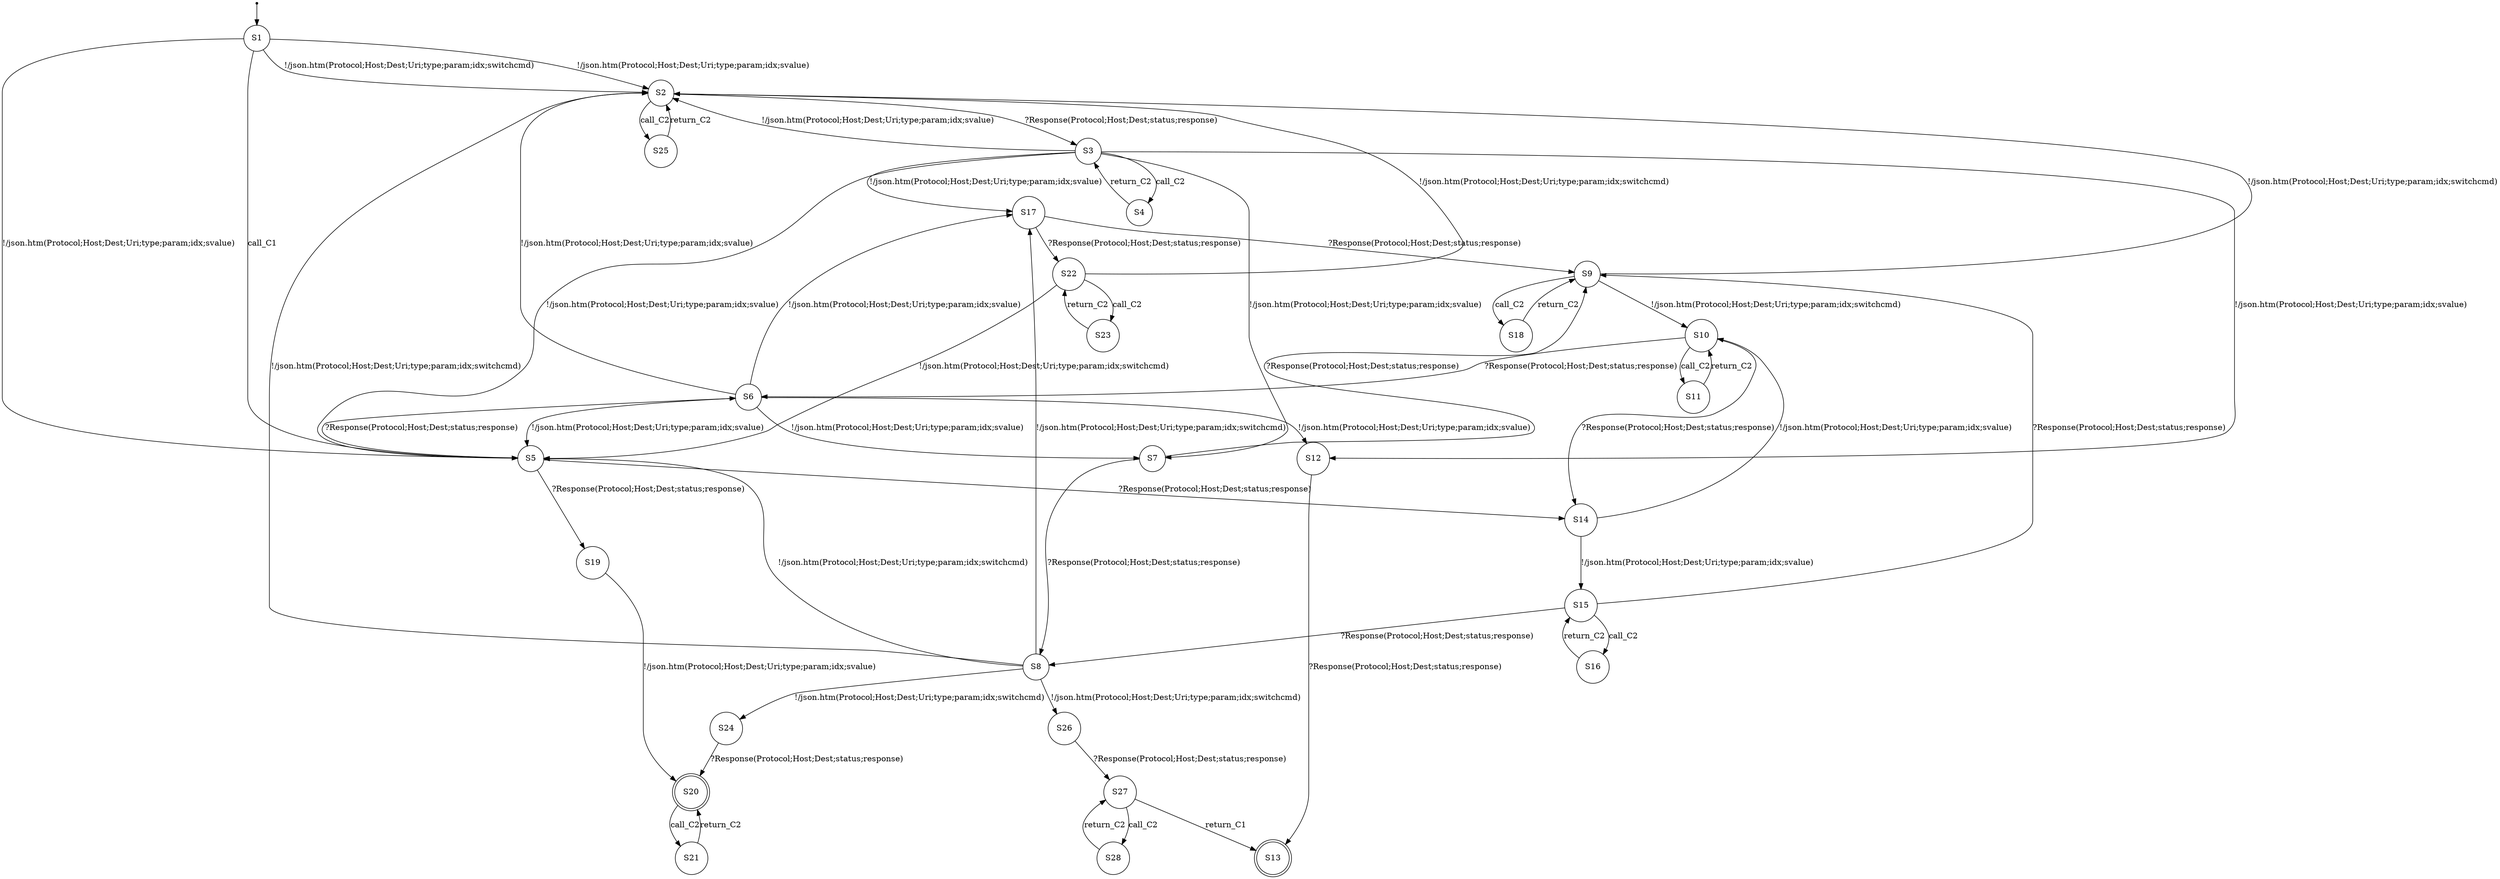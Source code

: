digraph LTS {
S00[shape=point]
S1[label=S1,shape=circle];
S2[label=S2,shape=circle];
S3[label=S3,shape=circle];
S4[label=S4,shape=circle];
S5[label=S5,shape=circle];
S6[label=S6,shape=circle];
S7[label=S7,shape=circle];
S8[label=S8,shape=circle];
S9[label=S9,shape=circle];
S10[label=S10,shape=circle];
S11[label=S11,shape=circle];
S12[label=S12,shape=circle];
S13[label=S13,shape=doublecircle];
S14[label=S14,shape=circle];
S15[label=S15,shape=circle];
S16[label=S16,shape=circle];
S17[label=S17,shape=circle];
S18[label=S18,shape=circle];
S19[label=S19,shape=circle];
S20[label=S20,shape=doublecircle];
S21[label=S21,shape=circle];
S22[label=S22,shape=circle];
S23[label=S23,shape=circle];
S24[label=S24,shape=circle];
S25[label=S25,shape=circle];
S26[label=S26,shape=circle];
S27[label=S27,shape=circle];
S28[label=S28,shape=circle];
S00 -> S1
S1 -> S2[label ="!/json.htm(Protocol;Host;Dest;Uri;type;param;idx;switchcmd)"];
S1 -> S2[label ="!/json.htm(Protocol;Host;Dest;Uri;type;param;idx;svalue)"];
S1 -> S5[label ="!/json.htm(Protocol;Host;Dest;Uri;type;param;idx;svalue)"];
S1 -> S5[label ="call_C1"];
S2 -> S3[label ="?Response(Protocol;Host;Dest;status;response)"];
S2 -> S25[label ="call_C2"];
S3 -> S2[label ="!/json.htm(Protocol;Host;Dest;Uri;type;param;idx;svalue)"];
S3 -> S4[label ="call_C2"];
S3 -> S5[label ="!/json.htm(Protocol;Host;Dest;Uri;type;param;idx;svalue)"];
S3 -> S7[label ="!/json.htm(Protocol;Host;Dest;Uri;type;param;idx;svalue)"];
S3 -> S12[label ="!/json.htm(Protocol;Host;Dest;Uri;type;param;idx;svalue)"];
S3 -> S17[label ="!/json.htm(Protocol;Host;Dest;Uri;type;param;idx;svalue)"];
S4 -> S3[label ="return_C2"];
S5 -> S6[label ="?Response(Protocol;Host;Dest;status;response)"];
S5 -> S14[label ="?Response(Protocol;Host;Dest;status;response)"];
S5 -> S19[label ="?Response(Protocol;Host;Dest;status;response)"];
S6 -> S2[label ="!/json.htm(Protocol;Host;Dest;Uri;type;param;idx;svalue)"];
S6 -> S5[label ="!/json.htm(Protocol;Host;Dest;Uri;type;param;idx;svalue)"];
S6 -> S7[label ="!/json.htm(Protocol;Host;Dest;Uri;type;param;idx;svalue)"];
S6 -> S12[label ="!/json.htm(Protocol;Host;Dest;Uri;type;param;idx;svalue)"];
S6 -> S17[label ="!/json.htm(Protocol;Host;Dest;Uri;type;param;idx;svalue)"];
S7 -> S8[label ="?Response(Protocol;Host;Dest;status;response)"];
S7 -> S9[label ="?Response(Protocol;Host;Dest;status;response)"];
S8 -> S2[label ="!/json.htm(Protocol;Host;Dest;Uri;type;param;idx;switchcmd)"];
S8 -> S5[label ="!/json.htm(Protocol;Host;Dest;Uri;type;param;idx;switchcmd)"];
S8 -> S17[label ="!/json.htm(Protocol;Host;Dest;Uri;type;param;idx;switchcmd)"];
S8 -> S24[label ="!/json.htm(Protocol;Host;Dest;Uri;type;param;idx;switchcmd)"];
S8 -> S26[label ="!/json.htm(Protocol;Host;Dest;Uri;type;param;idx;switchcmd)"];
S9 -> S2[label ="!/json.htm(Protocol;Host;Dest;Uri;type;param;idx;switchcmd)"];
S9 -> S10[label ="!/json.htm(Protocol;Host;Dest;Uri;type;param;idx;switchcmd)"];
S9 -> S18[label ="call_C2"];
S10 -> S6[label ="?Response(Protocol;Host;Dest;status;response)"];
S10 -> S11[label ="call_C2"];
S10 -> S14[label ="?Response(Protocol;Host;Dest;status;response)"];
S11 -> S10[label ="return_C2"];
S12 -> S13[label ="?Response(Protocol;Host;Dest;status;response)"];
S14 -> S10[label ="!/json.htm(Protocol;Host;Dest;Uri;type;param;idx;svalue)"];
S14 -> S15[label ="!/json.htm(Protocol;Host;Dest;Uri;type;param;idx;svalue)"];
S15 -> S8[label ="?Response(Protocol;Host;Dest;status;response)"];
S15 -> S9[label ="?Response(Protocol;Host;Dest;status;response)"];
S15 -> S16[label ="call_C2"];
S16 -> S15[label ="return_C2"];
S17 -> S9[label ="?Response(Protocol;Host;Dest;status;response)"];
S17 -> S22[label ="?Response(Protocol;Host;Dest;status;response)"];
S18 -> S9[label ="return_C2"];
S19 -> S20[label ="!/json.htm(Protocol;Host;Dest;Uri;type;param;idx;svalue)"];
S20 -> S21[label ="call_C2"];
S21 -> S20[label ="return_C2"];
S22 -> S2[label ="!/json.htm(Protocol;Host;Dest;Uri;type;param;idx;switchcmd)"];
S22 -> S5[label ="!/json.htm(Protocol;Host;Dest;Uri;type;param;idx;switchcmd)"];
S22 -> S23[label ="call_C2"];
S23 -> S22[label ="return_C2"];
S24 -> S20[label ="?Response(Protocol;Host;Dest;status;response)"];
S25 -> S2[label ="return_C2"];
S26 -> S27[label ="?Response(Protocol;Host;Dest;status;response)"];
S27 -> S13[label ="return_C1"];
S27 -> S28[label ="call_C2"];
S28 -> S27[label ="return_C2"];
}
